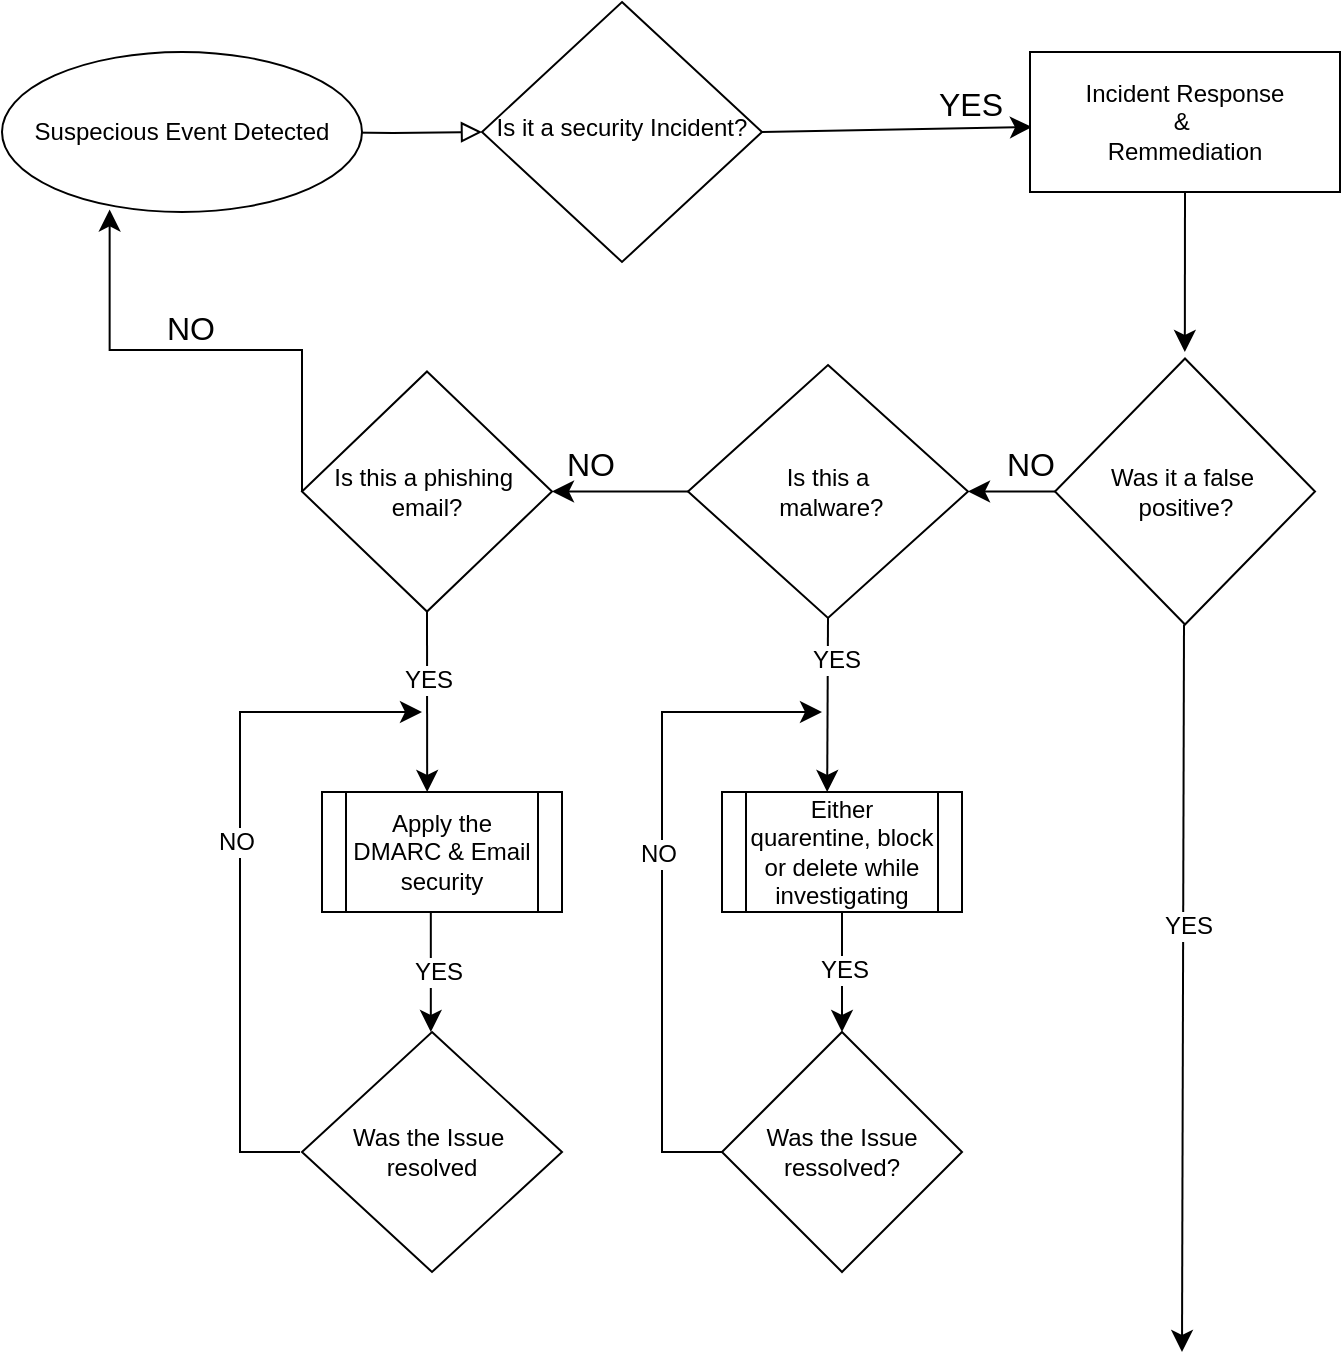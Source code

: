 <mxfile version="24.7.17">
  <diagram id="C5RBs43oDa-KdzZeNtuy" name="Page-1">
    <mxGraphModel dx="1318" dy="614" grid="1" gridSize="10" guides="1" tooltips="1" connect="1" arrows="1" fold="1" page="1" pageScale="1" pageWidth="827" pageHeight="1169" math="0" shadow="0">
      <root>
        <mxCell id="WIyWlLk6GJQsqaUBKTNV-0" />
        <mxCell id="WIyWlLk6GJQsqaUBKTNV-1" parent="WIyWlLk6GJQsqaUBKTNV-0" />
        <mxCell id="WIyWlLk6GJQsqaUBKTNV-2" value="" style="rounded=0;html=1;jettySize=auto;orthogonalLoop=1;fontSize=11;endArrow=block;endFill=0;endSize=8;strokeWidth=1;shadow=0;labelBackgroundColor=none;edgeStyle=orthogonalEdgeStyle;" parent="WIyWlLk6GJQsqaUBKTNV-1" target="WIyWlLk6GJQsqaUBKTNV-6" edge="1">
          <mxGeometry relative="1" as="geometry">
            <mxPoint x="150" y="110" as="sourcePoint" />
          </mxGeometry>
        </mxCell>
        <mxCell id="cdqA0KJlWaNnWs8eYzD0-27" style="edgeStyle=none;curved=1;rounded=0;orthogonalLoop=1;jettySize=auto;html=1;exitX=1;exitY=0.5;exitDx=0;exitDy=0;fontSize=12;startSize=8;endSize=8;entryX=1.016;entryY=0.884;entryDx=0;entryDy=0;entryPerimeter=0;" parent="WIyWlLk6GJQsqaUBKTNV-1" source="WIyWlLk6GJQsqaUBKTNV-6" target="cdqA0KJlWaNnWs8eYzD0-30" edge="1">
          <mxGeometry relative="1" as="geometry">
            <mxPoint x="610" y="105.176" as="targetPoint" />
          </mxGeometry>
        </mxCell>
        <mxCell id="WIyWlLk6GJQsqaUBKTNV-6" value="Is it a security Incident?" style="rhombus;whiteSpace=wrap;html=1;shadow=0;fontFamily=Helvetica;fontSize=12;align=center;strokeWidth=1;spacing=6;spacingTop=-4;" parent="WIyWlLk6GJQsqaUBKTNV-1" vertex="1">
          <mxGeometry x="240" y="45" width="140" height="130" as="geometry" />
        </mxCell>
        <mxCell id="_6PPVcA-6KtyrMoVFvnq-0" value="Suspecious Event Detected" style="ellipse;whiteSpace=wrap;html=1;" parent="WIyWlLk6GJQsqaUBKTNV-1" vertex="1">
          <mxGeometry y="70" width="180" height="80" as="geometry" />
        </mxCell>
        <mxCell id="cdqA0KJlWaNnWs8eYzD0-52" style="edgeStyle=none;curved=1;rounded=0;orthogonalLoop=1;jettySize=auto;html=1;exitX=0.5;exitY=1;exitDx=0;exitDy=0;fontSize=12;startSize=8;endSize=8;" parent="WIyWlLk6GJQsqaUBKTNV-1" source="cdqA0KJlWaNnWs8eYzD0-6" edge="1">
          <mxGeometry relative="1" as="geometry">
            <mxPoint x="591.412" y="220" as="targetPoint" />
          </mxGeometry>
        </mxCell>
        <mxCell id="cdqA0KJlWaNnWs8eYzD0-6" value="Incident Response&lt;div&gt;&amp;amp;&amp;nbsp;&lt;/div&gt;&lt;div&gt;Remmediation&lt;/div&gt;" style="rounded=0;whiteSpace=wrap;html=1;" parent="WIyWlLk6GJQsqaUBKTNV-1" vertex="1">
          <mxGeometry x="514" y="70" width="155" height="70" as="geometry" />
        </mxCell>
        <mxCell id="cdqA0KJlWaNnWs8eYzD0-45" style="edgeStyle=none;curved=1;rounded=0;orthogonalLoop=1;jettySize=auto;html=1;exitX=0;exitY=0.5;exitDx=0;exitDy=0;fontSize=12;startSize=8;endSize=8;entryX=1;entryY=0.5;entryDx=0;entryDy=0;" parent="WIyWlLk6GJQsqaUBKTNV-1" source="cdqA0KJlWaNnWs8eYzD0-7" target="cdqA0KJlWaNnWs8eYzD0-20" edge="1">
          <mxGeometry relative="1" as="geometry">
            <mxPoint x="480" y="362.824" as="targetPoint" />
          </mxGeometry>
        </mxCell>
        <mxCell id="cdqA0KJlWaNnWs8eYzD0-7" value="Was it a false&amp;nbsp;&lt;div&gt;positive?&lt;/div&gt;" style="rhombus;whiteSpace=wrap;html=1;" parent="WIyWlLk6GJQsqaUBKTNV-1" vertex="1">
          <mxGeometry x="526.5" y="223.25" width="130" height="133" as="geometry" />
        </mxCell>
        <mxCell id="cdqA0KJlWaNnWs8eYzD0-55" style="edgeStyle=none;curved=1;rounded=0;orthogonalLoop=1;jettySize=auto;html=1;exitX=0.5;exitY=1;exitDx=0;exitDy=0;fontSize=12;startSize=8;endSize=8;" parent="WIyWlLk6GJQsqaUBKTNV-1" source="cdqA0KJlWaNnWs8eYzD0-13" edge="1">
          <mxGeometry relative="1" as="geometry">
            <mxPoint x="212.588" y="440" as="targetPoint" />
          </mxGeometry>
        </mxCell>
        <mxCell id="RH8Yzj7yN82kzeOvIBwl-4" value="YES" style="edgeLabel;html=1;align=center;verticalAlign=middle;resizable=0;points=[];fontSize=12;" vertex="1" connectable="0" parent="cdqA0KJlWaNnWs8eYzD0-55">
          <mxGeometry x="-0.241" relative="1" as="geometry">
            <mxPoint as="offset" />
          </mxGeometry>
        </mxCell>
        <mxCell id="cdqA0KJlWaNnWs8eYzD0-13" value="Is this a phishing&amp;nbsp;&lt;div&gt;email?&lt;/div&gt;" style="rhombus;whiteSpace=wrap;html=1;" parent="WIyWlLk6GJQsqaUBKTNV-1" vertex="1">
          <mxGeometry x="150" y="229.75" width="125" height="120" as="geometry" />
        </mxCell>
        <mxCell id="cdqA0KJlWaNnWs8eYzD0-47" style="edgeStyle=none;curved=1;rounded=0;orthogonalLoop=1;jettySize=auto;html=1;exitX=0;exitY=0.5;exitDx=0;exitDy=0;entryX=1;entryY=0.5;entryDx=0;entryDy=0;fontSize=12;startSize=8;endSize=8;" parent="WIyWlLk6GJQsqaUBKTNV-1" source="cdqA0KJlWaNnWs8eYzD0-20" target="cdqA0KJlWaNnWs8eYzD0-13" edge="1">
          <mxGeometry relative="1" as="geometry" />
        </mxCell>
        <mxCell id="cdqA0KJlWaNnWs8eYzD0-54" style="edgeStyle=none;curved=1;rounded=0;orthogonalLoop=1;jettySize=auto;html=1;exitX=0.5;exitY=1;exitDx=0;exitDy=0;fontSize=12;startSize=8;endSize=8;" parent="WIyWlLk6GJQsqaUBKTNV-1" source="cdqA0KJlWaNnWs8eYzD0-20" edge="1">
          <mxGeometry relative="1" as="geometry">
            <mxPoint x="412.588" y="440" as="targetPoint" />
          </mxGeometry>
        </mxCell>
        <mxCell id="RH8Yzj7yN82kzeOvIBwl-3" value="YES" style="edgeLabel;html=1;align=center;verticalAlign=middle;resizable=0;points=[];fontSize=12;" vertex="1" connectable="0" parent="cdqA0KJlWaNnWs8eYzD0-54">
          <mxGeometry x="-0.531" y="4" relative="1" as="geometry">
            <mxPoint as="offset" />
          </mxGeometry>
        </mxCell>
        <mxCell id="cdqA0KJlWaNnWs8eYzD0-20" value="Is this a&lt;div&gt;&amp;nbsp;malware?&lt;/div&gt;" style="rhombus;whiteSpace=wrap;html=1;" parent="WIyWlLk6GJQsqaUBKTNV-1" vertex="1">
          <mxGeometry x="343" y="226.5" width="140" height="126.5" as="geometry" />
        </mxCell>
        <mxCell id="cdqA0KJlWaNnWs8eYzD0-30" value="YES" style="text;html=1;align=center;verticalAlign=middle;resizable=0;points=[];autosize=1;strokeColor=none;fillColor=none;fontSize=16;" parent="WIyWlLk6GJQsqaUBKTNV-1" vertex="1">
          <mxGeometry x="454" y="81" width="60" height="30" as="geometry" />
        </mxCell>
        <mxCell id="cdqA0KJlWaNnWs8eYzD0-46" value="NO" style="text;html=1;align=center;verticalAlign=middle;resizable=0;points=[];autosize=1;strokeColor=none;fillColor=none;fontSize=16;" parent="WIyWlLk6GJQsqaUBKTNV-1" vertex="1">
          <mxGeometry x="489" y="261" width="50" height="30" as="geometry" />
        </mxCell>
        <mxCell id="cdqA0KJlWaNnWs8eYzD0-48" value="NO" style="text;html=1;align=center;verticalAlign=middle;resizable=0;points=[];autosize=1;strokeColor=none;fillColor=none;fontSize=16;" parent="WIyWlLk6GJQsqaUBKTNV-1" vertex="1">
          <mxGeometry x="269" y="261" width="50" height="30" as="geometry" />
        </mxCell>
        <mxCell id="RH8Yzj7yN82kzeOvIBwl-0" value="" style="endArrow=classic;html=1;rounded=0;fontSize=12;startSize=8;endSize=8;curved=1;" edge="1" parent="WIyWlLk6GJQsqaUBKTNV-1">
          <mxGeometry width="50" height="50" relative="1" as="geometry">
            <mxPoint x="591" y="356.25" as="sourcePoint" />
            <mxPoint x="590" y="720" as="targetPoint" />
          </mxGeometry>
        </mxCell>
        <mxCell id="RH8Yzj7yN82kzeOvIBwl-5" value="YES" style="edgeLabel;html=1;align=center;verticalAlign=middle;resizable=0;points=[];fontSize=12;" vertex="1" connectable="0" parent="RH8Yzj7yN82kzeOvIBwl-0">
          <mxGeometry x="-0.169" y="2" relative="1" as="geometry">
            <mxPoint y="-1" as="offset" />
          </mxGeometry>
        </mxCell>
        <mxCell id="RH8Yzj7yN82kzeOvIBwl-1" value="Either quarentine, block or delete while investigating" style="shape=process;whiteSpace=wrap;html=1;backgroundOutline=1;" vertex="1" parent="WIyWlLk6GJQsqaUBKTNV-1">
          <mxGeometry x="360" y="440" width="120" height="60" as="geometry" />
        </mxCell>
        <mxCell id="RH8Yzj7yN82kzeOvIBwl-2" value="Apply the DMARC &amp;amp; Email&lt;div&gt;security&lt;/div&gt;" style="shape=process;whiteSpace=wrap;html=1;backgroundOutline=1;" vertex="1" parent="WIyWlLk6GJQsqaUBKTNV-1">
          <mxGeometry x="160" y="440" width="120" height="60" as="geometry" />
        </mxCell>
        <mxCell id="RH8Yzj7yN82kzeOvIBwl-6" value="" style="edgeStyle=elbowEdgeStyle;elbow=vertical;endArrow=classic;html=1;curved=0;rounded=0;endSize=8;startSize=8;fontSize=12;exitX=0;exitY=0.5;exitDx=0;exitDy=0;entryX=0.299;entryY=0.984;entryDx=0;entryDy=0;entryPerimeter=0;" edge="1" parent="WIyWlLk6GJQsqaUBKTNV-1" source="cdqA0KJlWaNnWs8eYzD0-13" target="_6PPVcA-6KtyrMoVFvnq-0">
          <mxGeometry width="50" height="50" relative="1" as="geometry">
            <mxPoint x="60" y="291" as="sourcePoint" />
            <mxPoint x="110" y="241" as="targetPoint" />
          </mxGeometry>
        </mxCell>
        <mxCell id="RH8Yzj7yN82kzeOvIBwl-7" value="NO" style="text;html=1;align=center;verticalAlign=middle;resizable=0;points=[];autosize=1;strokeColor=none;fillColor=none;fontSize=16;" vertex="1" parent="WIyWlLk6GJQsqaUBKTNV-1">
          <mxGeometry x="69" y="193.25" width="50" height="30" as="geometry" />
        </mxCell>
        <mxCell id="RH8Yzj7yN82kzeOvIBwl-8" value="Was the Issue&amp;nbsp;&lt;div&gt;resolved&lt;/div&gt;" style="rhombus;whiteSpace=wrap;html=1;" vertex="1" parent="WIyWlLk6GJQsqaUBKTNV-1">
          <mxGeometry x="150" y="560" width="130" height="120" as="geometry" />
        </mxCell>
        <mxCell id="RH8Yzj7yN82kzeOvIBwl-9" value="Was the Issue ressolved?" style="rhombus;whiteSpace=wrap;html=1;" vertex="1" parent="WIyWlLk6GJQsqaUBKTNV-1">
          <mxGeometry x="360" y="560" width="120" height="120" as="geometry" />
        </mxCell>
        <mxCell id="RH8Yzj7yN82kzeOvIBwl-11" value="" style="endArrow=classic;html=1;rounded=0;fontSize=12;startSize=8;endSize=8;curved=1;exitX=0.5;exitY=1;exitDx=0;exitDy=0;entryX=0.5;entryY=0;entryDx=0;entryDy=0;" edge="1" parent="WIyWlLk6GJQsqaUBKTNV-1" source="RH8Yzj7yN82kzeOvIBwl-1" target="RH8Yzj7yN82kzeOvIBwl-9">
          <mxGeometry width="50" height="50" relative="1" as="geometry">
            <mxPoint x="476.5" y="550" as="sourcePoint" />
            <mxPoint x="526.5" y="500" as="targetPoint" />
          </mxGeometry>
        </mxCell>
        <mxCell id="RH8Yzj7yN82kzeOvIBwl-14" value="YES" style="edgeLabel;html=1;align=center;verticalAlign=middle;resizable=0;points=[];fontSize=12;" vertex="1" connectable="0" parent="RH8Yzj7yN82kzeOvIBwl-11">
          <mxGeometry x="-0.055" y="1" relative="1" as="geometry">
            <mxPoint as="offset" />
          </mxGeometry>
        </mxCell>
        <mxCell id="RH8Yzj7yN82kzeOvIBwl-12" value="" style="endArrow=classic;html=1;rounded=0;fontSize=12;startSize=8;endSize=8;curved=1;exitX=0.5;exitY=1;exitDx=0;exitDy=0;entryX=0.5;entryY=0;entryDx=0;entryDy=0;" edge="1" parent="WIyWlLk6GJQsqaUBKTNV-1">
          <mxGeometry width="50" height="50" relative="1" as="geometry">
            <mxPoint x="214.41" y="500" as="sourcePoint" />
            <mxPoint x="214.41" y="560" as="targetPoint" />
          </mxGeometry>
        </mxCell>
        <mxCell id="RH8Yzj7yN82kzeOvIBwl-13" value="YES" style="edgeLabel;html=1;align=center;verticalAlign=middle;resizable=0;points=[];fontSize=12;" vertex="1" connectable="0" parent="RH8Yzj7yN82kzeOvIBwl-12">
          <mxGeometry x="-0.016" y="3" relative="1" as="geometry">
            <mxPoint as="offset" />
          </mxGeometry>
        </mxCell>
        <mxCell id="RH8Yzj7yN82kzeOvIBwl-15" value="" style="edgeStyle=elbowEdgeStyle;elbow=horizontal;endArrow=classic;html=1;curved=0;rounded=0;endSize=8;startSize=8;fontSize=12;" edge="1" parent="WIyWlLk6GJQsqaUBKTNV-1">
          <mxGeometry width="50" height="50" relative="1" as="geometry">
            <mxPoint x="360" y="620" as="sourcePoint" />
            <mxPoint x="410" y="400" as="targetPoint" />
            <Array as="points">
              <mxPoint x="330" y="580" />
            </Array>
          </mxGeometry>
        </mxCell>
        <mxCell id="RH8Yzj7yN82kzeOvIBwl-16" value="NO" style="edgeLabel;html=1;align=center;verticalAlign=middle;resizable=0;points=[];fontSize=12;" vertex="1" connectable="0" parent="RH8Yzj7yN82kzeOvIBwl-15">
          <mxGeometry x="0.087" y="2" relative="1" as="geometry">
            <mxPoint as="offset" />
          </mxGeometry>
        </mxCell>
        <mxCell id="RH8Yzj7yN82kzeOvIBwl-17" value="" style="edgeStyle=elbowEdgeStyle;elbow=horizontal;endArrow=classic;html=1;curved=0;rounded=0;endSize=8;startSize=8;fontSize=12;" edge="1" parent="WIyWlLk6GJQsqaUBKTNV-1">
          <mxGeometry width="50" height="50" relative="1" as="geometry">
            <mxPoint x="149" y="620" as="sourcePoint" />
            <mxPoint x="210" y="400" as="targetPoint" />
            <Array as="points">
              <mxPoint x="119" y="580" />
            </Array>
          </mxGeometry>
        </mxCell>
        <mxCell id="RH8Yzj7yN82kzeOvIBwl-18" value="NO" style="edgeLabel;html=1;align=center;verticalAlign=middle;resizable=0;points=[];fontSize=12;" vertex="1" connectable="0" parent="RH8Yzj7yN82kzeOvIBwl-17">
          <mxGeometry x="0.087" y="2" relative="1" as="geometry">
            <mxPoint as="offset" />
          </mxGeometry>
        </mxCell>
      </root>
    </mxGraphModel>
  </diagram>
</mxfile>

